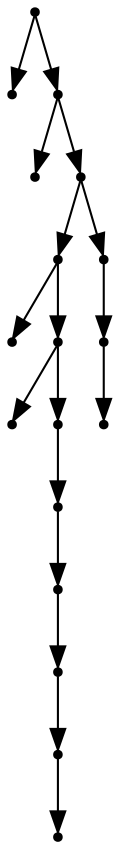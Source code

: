 digraph {
  17 [shape=point];
  0 [shape=point];
  16 [shape=point];
  1 [shape=point];
  15 [shape=point];
  11 [shape=point];
  2 [shape=point];
  10 [shape=point];
  3 [shape=point];
  9 [shape=point];
  8 [shape=point];
  7 [shape=point];
  6 [shape=point];
  5 [shape=point];
  4 [shape=point];
  14 [shape=point];
  13 [shape=point];
  12 [shape=point];
17 -> 0;
17 -> 16;
16 -> 1;
16 -> 15;
15 -> 11;
11 -> 2;
11 -> 10;
10 -> 3;
10 -> 9;
9 -> 8;
8 -> 7;
7 -> 6;
6 -> 5;
5 -> 4;
15 -> 14;
14 -> 13;
13 -> 12;
}
